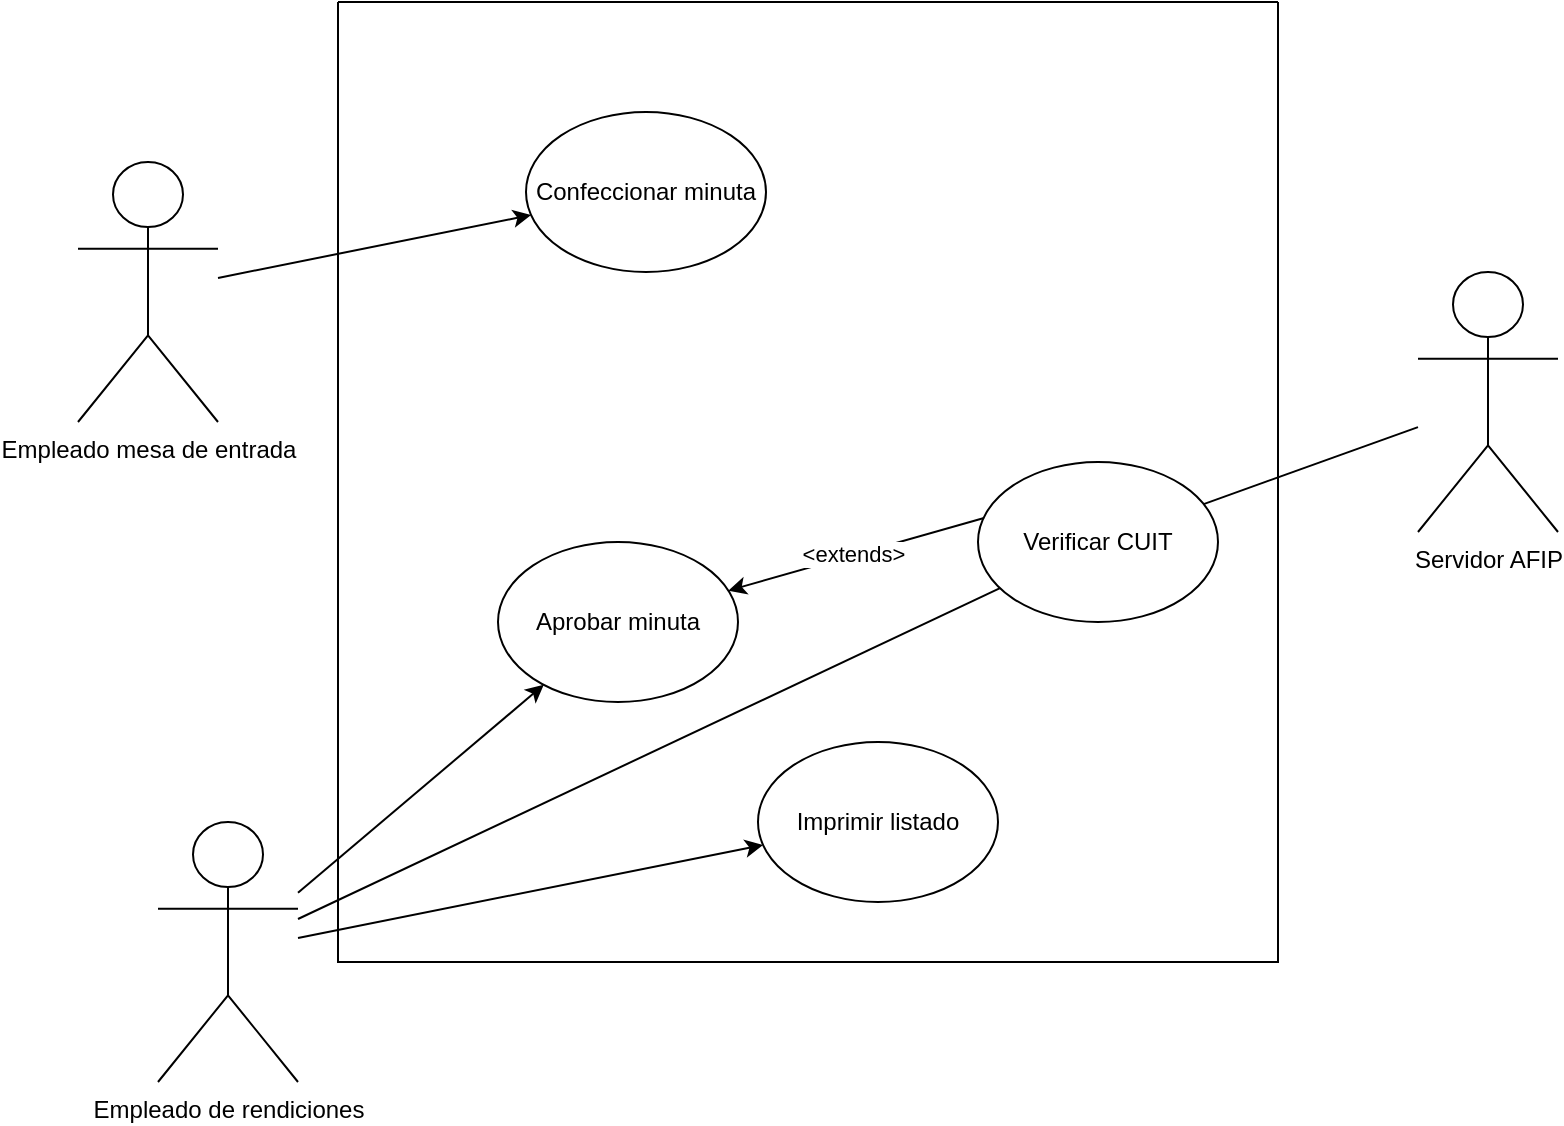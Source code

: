 <mxfile version="20.3.2" type="github">
  <diagram id="4TG05tXU7OVNGqJ1dDd3" name="Página-1">
    <mxGraphModel dx="824" dy="885" grid="1" gridSize="10" guides="1" tooltips="1" connect="1" arrows="1" fold="1" page="1" pageScale="1" pageWidth="827" pageHeight="1169" math="0" shadow="0">
      <root>
        <mxCell id="0" />
        <mxCell id="1" parent="0" />
        <mxCell id="G066egLBPatzy42PNSVj-1" value="" style="swimlane;startSize=0;" parent="1" vertex="1">
          <mxGeometry x="200" y="160" width="470" height="480" as="geometry" />
        </mxCell>
        <mxCell id="G066egLBPatzy42PNSVj-5" value="Confeccionar minuta" style="ellipse;whiteSpace=wrap;html=1;" parent="G066egLBPatzy42PNSVj-1" vertex="1">
          <mxGeometry x="94" y="55" width="120" height="80" as="geometry" />
        </mxCell>
        <mxCell id="G066egLBPatzy42PNSVj-6" value="Aprobar minuta" style="ellipse;whiteSpace=wrap;html=1;" parent="G066egLBPatzy42PNSVj-1" vertex="1">
          <mxGeometry x="80" y="270" width="120" height="80" as="geometry" />
        </mxCell>
        <mxCell id="G066egLBPatzy42PNSVj-7" value="Imprimir listado" style="ellipse;whiteSpace=wrap;html=1;" parent="G066egLBPatzy42PNSVj-1" vertex="1">
          <mxGeometry x="210" y="370" width="120" height="80" as="geometry" />
        </mxCell>
        <mxCell id="G066egLBPatzy42PNSVj-8" value="Verificar CUIT" style="ellipse;whiteSpace=wrap;html=1;" parent="G066egLBPatzy42PNSVj-1" vertex="1">
          <mxGeometry x="320" y="230" width="120" height="80" as="geometry" />
        </mxCell>
        <mxCell id="G066egLBPatzy42PNSVj-13" value="" style="endArrow=classic;html=1;rounded=0;exitX=0.025;exitY=0.35;exitDx=0;exitDy=0;exitPerimeter=0;" parent="G066egLBPatzy42PNSVj-1" source="G066egLBPatzy42PNSVj-8" target="G066egLBPatzy42PNSVj-6" edge="1">
          <mxGeometry relative="1" as="geometry">
            <mxPoint x="160" y="230" as="sourcePoint" />
            <mxPoint x="260" y="230" as="targetPoint" />
          </mxGeometry>
        </mxCell>
        <mxCell id="G066egLBPatzy42PNSVj-14" value="&amp;lt;extends&amp;gt;&amp;nbsp;" style="edgeLabel;resizable=0;html=1;align=center;verticalAlign=middle;" parent="G066egLBPatzy42PNSVj-13" connectable="0" vertex="1">
          <mxGeometry relative="1" as="geometry" />
        </mxCell>
        <mxCell id="G066egLBPatzy42PNSVj-2" value="Empleado mesa de entrada" style="shape=umlActor;verticalLabelPosition=bottom;verticalAlign=top;html=1;outlineConnect=0;" parent="1" vertex="1">
          <mxGeometry x="70" y="240" width="70" height="130" as="geometry" />
        </mxCell>
        <mxCell id="G066egLBPatzy42PNSVj-3" value="Empleado de rendiciones" style="shape=umlActor;verticalLabelPosition=bottom;verticalAlign=top;html=1;outlineConnect=0;" parent="1" vertex="1">
          <mxGeometry x="110" y="570" width="70" height="130" as="geometry" />
        </mxCell>
        <mxCell id="G066egLBPatzy42PNSVj-4" value="Servidor AFIP" style="shape=umlActor;verticalLabelPosition=bottom;verticalAlign=top;html=1;outlineConnect=0;" parent="1" vertex="1">
          <mxGeometry x="740" y="295" width="70" height="130" as="geometry" />
        </mxCell>
        <mxCell id="G066egLBPatzy42PNSVj-9" value="" style="endArrow=classic;html=1;rounded=0;" parent="1" source="G066egLBPatzy42PNSVj-2" target="G066egLBPatzy42PNSVj-5" edge="1">
          <mxGeometry width="50" height="50" relative="1" as="geometry">
            <mxPoint x="390" y="420" as="sourcePoint" />
            <mxPoint x="440" y="370" as="targetPoint" />
          </mxGeometry>
        </mxCell>
        <mxCell id="G066egLBPatzy42PNSVj-10" value="" style="endArrow=classic;html=1;rounded=0;" parent="1" source="G066egLBPatzy42PNSVj-3" target="G066egLBPatzy42PNSVj-6" edge="1">
          <mxGeometry width="50" height="50" relative="1" as="geometry">
            <mxPoint x="150" y="307.972" as="sourcePoint" />
            <mxPoint x="306.55" y="276.536" as="targetPoint" />
          </mxGeometry>
        </mxCell>
        <mxCell id="G066egLBPatzy42PNSVj-11" value="" style="endArrow=classic;html=1;rounded=0;" parent="1" source="G066egLBPatzy42PNSVj-3" target="G066egLBPatzy42PNSVj-7" edge="1">
          <mxGeometry width="50" height="50" relative="1" as="geometry">
            <mxPoint x="190" y="615.385" as="sourcePoint" />
            <mxPoint x="312.868" y="511.42" as="targetPoint" />
          </mxGeometry>
        </mxCell>
        <mxCell id="G066egLBPatzy42PNSVj-15" value="" style="endArrow=none;html=1;rounded=0;" parent="1" source="G066egLBPatzy42PNSVj-3" target="G066egLBPatzy42PNSVj-8" edge="1">
          <mxGeometry width="50" height="50" relative="1" as="geometry">
            <mxPoint x="460" y="440" as="sourcePoint" />
            <mxPoint x="510" y="390" as="targetPoint" />
          </mxGeometry>
        </mxCell>
        <mxCell id="G066egLBPatzy42PNSVj-16" value="" style="endArrow=none;html=1;rounded=0;" parent="1" source="G066egLBPatzy42PNSVj-4" target="G066egLBPatzy42PNSVj-8" edge="1">
          <mxGeometry width="50" height="50" relative="1" as="geometry">
            <mxPoint x="190" y="628.506" as="sourcePoint" />
            <mxPoint x="541.005" y="463.089" as="targetPoint" />
          </mxGeometry>
        </mxCell>
      </root>
    </mxGraphModel>
  </diagram>
</mxfile>
